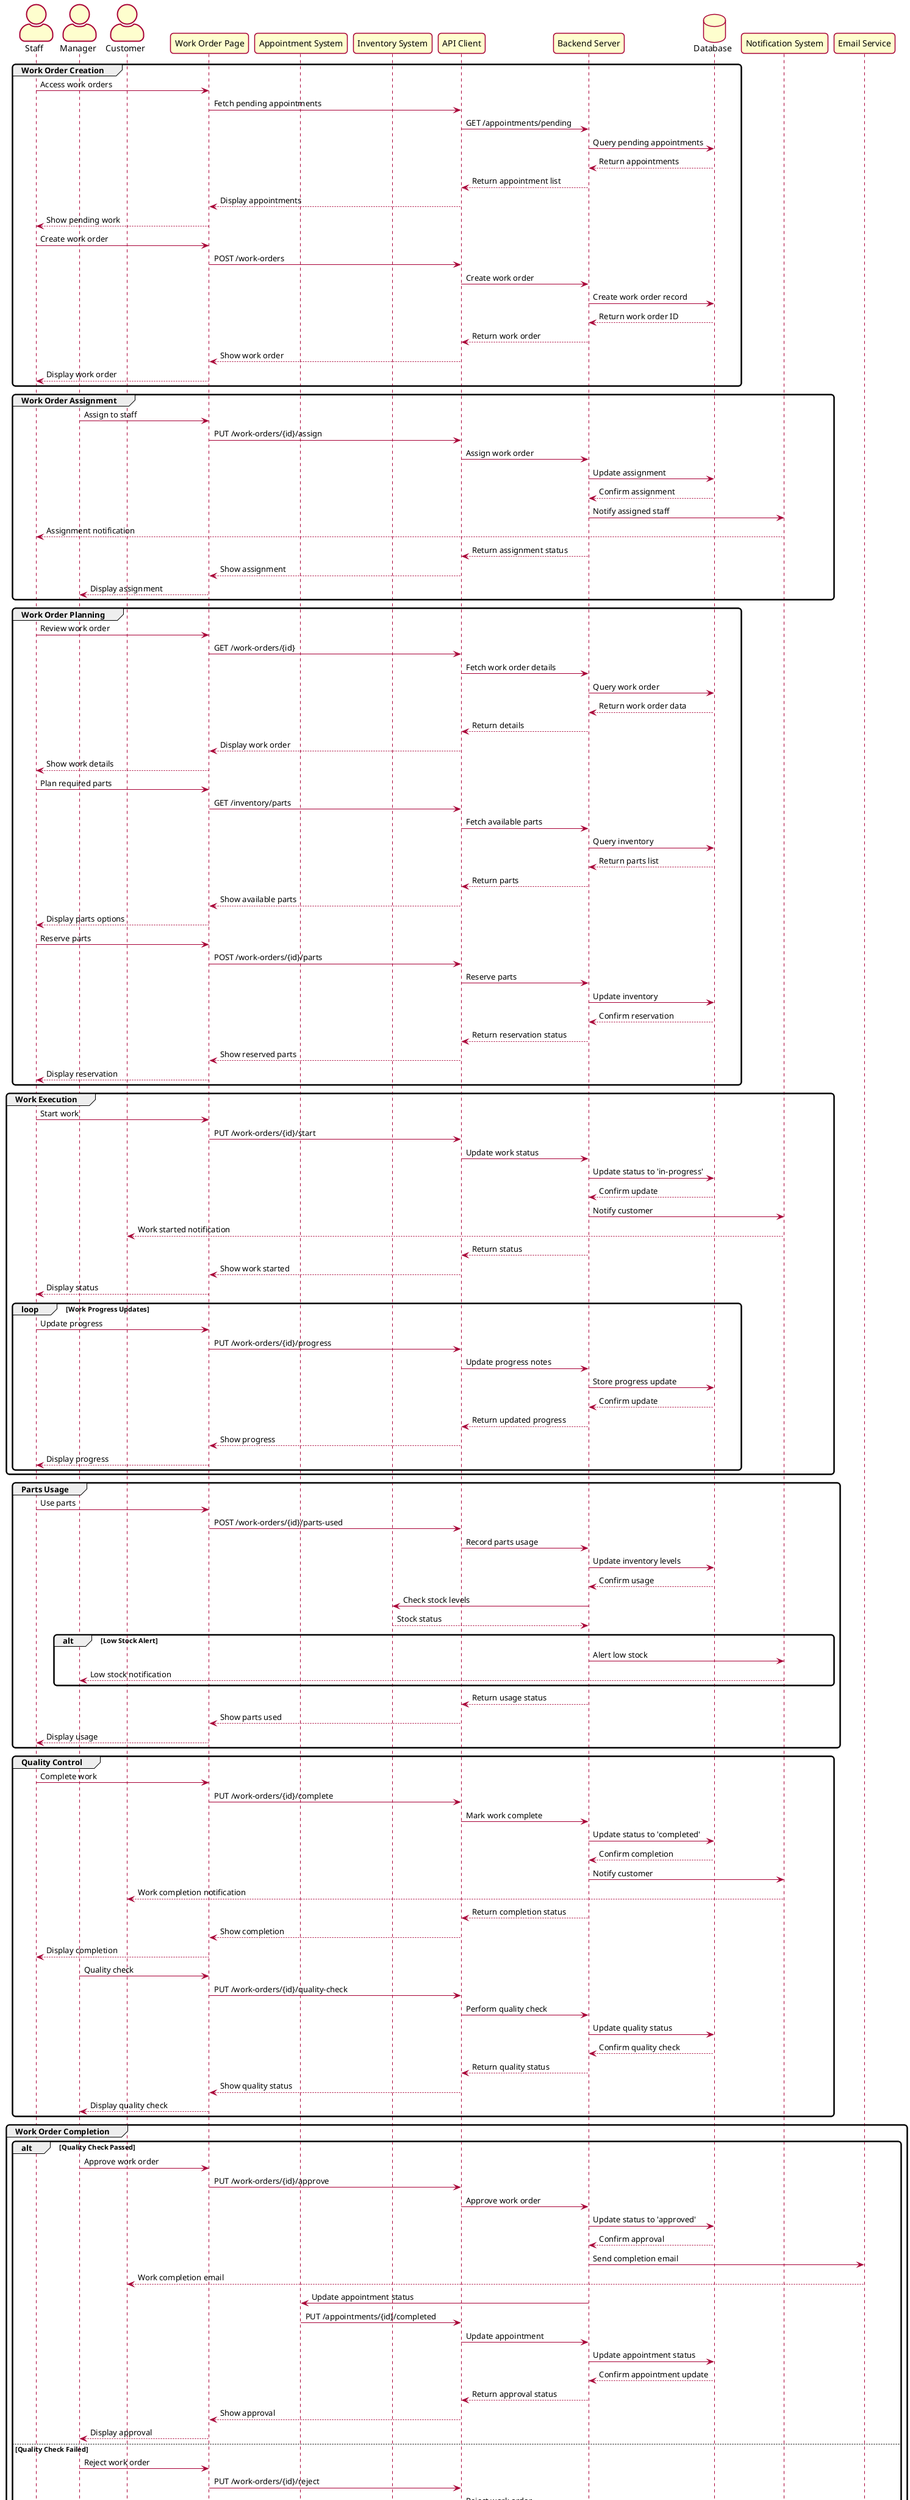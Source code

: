 @startuml Work Order Management Flow
skin rose
skinparam actorStyle awesome
skinparam roundcorner 10
skinparam shadowing false

actor "Staff" as Staff
actor "Manager" as Manager
actor "Customer" as Customer
participant "Work Order Page" as WorkOrderPage
participant "Appointment System" as AppointmentSystem
participant "Inventory System" as InventorySystem
participant "API Client" as API
participant "Backend Server" as Server
database "Database" as DB
participant "Notification System" as NotificationSystem
participant "Email Service" as EmailService

' === Work Order Creation ===
group Work Order Creation
    Staff -> WorkOrderPage: Access work orders
    WorkOrderPage -> API: Fetch pending appointments
    API -> Server: GET /appointments/pending
    Server -> DB: Query pending appointments
    DB --> Server: Return appointments
    Server --> API: Return appointment list
    API --> WorkOrderPage: Display appointments
    WorkOrderPage --> Staff: Show pending work
    
    Staff -> WorkOrderPage: Create work order
    WorkOrderPage -> API: POST /work-orders
    API -> Server: Create work order
    Server -> DB: Create work order record
    DB --> Server: Return work order ID
    Server --> API: Return work order
    API --> WorkOrderPage: Show work order
    WorkOrderPage --> Staff: Display work order
end

' === Work Order Assignment ===
group Work Order Assignment
    Manager -> WorkOrderPage: Assign to staff
    WorkOrderPage -> API: PUT /work-orders/{id}/assign
    API -> Server: Assign work order
    Server -> DB: Update assignment
    DB --> Server: Confirm assignment
    Server -> NotificationSystem: Notify assigned staff
    NotificationSystem --> Staff: Assignment notification
    Server --> API: Return assignment status
    API --> WorkOrderPage: Show assignment
    WorkOrderPage --> Manager: Display assignment
end

' === Work Order Planning ===
group Work Order Planning
    Staff -> WorkOrderPage: Review work order
    WorkOrderPage -> API: GET /work-orders/{id}
    API -> Server: Fetch work order details
    Server -> DB: Query work order
    DB --> Server: Return work order data
    Server --> API: Return details
    API --> WorkOrderPage: Display work order
    WorkOrderPage --> Staff: Show work details
    
    Staff -> WorkOrderPage: Plan required parts
    WorkOrderPage -> API: GET /inventory/parts
    API -> Server: Fetch available parts
    Server -> DB: Query inventory
    DB --> Server: Return parts list
    Server --> API: Return parts
    API --> WorkOrderPage: Show available parts
    WorkOrderPage --> Staff: Display parts options
    
    Staff -> WorkOrderPage: Reserve parts
    WorkOrderPage -> API: POST /work-orders/{id}/parts
    API -> Server: Reserve parts
    Server -> DB: Update inventory
    DB --> Server: Confirm reservation
    Server --> API: Return reservation status
    API --> WorkOrderPage: Show reserved parts
    WorkOrderPage --> Staff: Display reservation
end

' === Work Execution ===
group Work Execution
    Staff -> WorkOrderPage: Start work
    WorkOrderPage -> API: PUT /work-orders/{id}/start
    API -> Server: Update work status
    Server -> DB: Update status to 'in-progress'
    DB --> Server: Confirm update
    Server -> NotificationSystem: Notify customer
    NotificationSystem --> Customer: Work started notification
    Server --> API: Return status
    API --> WorkOrderPage: Show work started
    WorkOrderPage --> Staff: Display status
    
    loop Work Progress Updates
        Staff -> WorkOrderPage: Update progress
        WorkOrderPage -> API: PUT /work-orders/{id}/progress
        API -> Server: Update progress notes
        Server -> DB: Store progress update
        DB --> Server: Confirm update
        Server --> API: Return updated progress
        API --> WorkOrderPage: Show progress
        WorkOrderPage --> Staff: Display progress
    end
end

' === Parts Usage ===
group Parts Usage
    Staff -> WorkOrderPage: Use parts
    WorkOrderPage -> API: POST /work-orders/{id}/parts-used
    API -> Server: Record parts usage
    Server -> DB: Update inventory levels
    DB --> Server: Confirm usage
    Server -> InventorySystem: Check stock levels
    InventorySystem --> Server: Stock status
    alt Low Stock Alert
        Server -> NotificationSystem: Alert low stock
        NotificationSystem --> Manager: Low stock notification
    end
    Server --> API: Return usage status
    API --> WorkOrderPage: Show parts used
    WorkOrderPage --> Staff: Display usage
end

' === Quality Control ===
group Quality Control
    Staff -> WorkOrderPage: Complete work
    WorkOrderPage -> API: PUT /work-orders/{id}/complete
    API -> Server: Mark work complete
    Server -> DB: Update status to 'completed'
    DB --> Server: Confirm completion
    Server -> NotificationSystem: Notify customer
    NotificationSystem --> Customer: Work completion notification
    Server --> API: Return completion status
    API --> WorkOrderPage: Show completion
    WorkOrderPage --> Staff: Display completion
    
    Manager -> WorkOrderPage: Quality check
    WorkOrderPage -> API: PUT /work-orders/{id}/quality-check
    API -> Server: Perform quality check
    Server -> DB: Update quality status
    DB --> Server: Confirm quality check
    Server --> API: Return quality status
    API --> WorkOrderPage: Show quality status
    WorkOrderPage --> Manager: Display quality check
end

' === Work Order Completion ===
group Work Order Completion
    alt Quality Check Passed
        Manager -> WorkOrderPage: Approve work order
        WorkOrderPage -> API: PUT /work-orders/{id}/approve
        API -> Server: Approve work order
        Server -> DB: Update status to 'approved'
        DB --> Server: Confirm approval
        Server -> EmailService: Send completion email
        EmailService --> Customer: Work completion email
        Server -> AppointmentSystem: Update appointment status
        AppointmentSystem -> API: PUT /appointments/{id}/completed
        API -> Server: Update appointment
        Server -> DB: Update appointment status
        DB --> Server: Confirm appointment update
        Server --> API: Return approval status
        API --> WorkOrderPage: Show approval
        WorkOrderPage --> Manager: Display approval
    else Quality Check Failed
        Manager -> WorkOrderPage: Reject work order
        WorkOrderPage -> API: PUT /work-orders/{id}/reject
        API -> Server: Reject work order
        Server -> DB: Update status to 'rejected'
        DB --> Server: Confirm rejection
        Server -> NotificationSystem: Notify staff
        NotificationSystem --> Staff: Rejection notification
        Server --> API: Return rejection status
        API --> WorkOrderPage: Show rejection
        WorkOrderPage --> Manager: Display rejection
    end
end

' === Work Order Tracking ===
group Work Order Tracking
    Customer -> WorkOrderPage: Check work status
    WorkOrderPage -> API: GET /work-orders/{id}/status
    API -> Server: Fetch work order status
    Server -> DB: Query work order
    DB --> Server: Return status
    Server --> API: Return status
    API --> WorkOrderPage: Show status
    WorkOrderPage --> Customer: Display status
    
    Manager -> WorkOrderPage: View work order reports
    WorkOrderPage -> API: GET /work-orders/reports
    API -> Server: Generate work order analytics
    Server -> DB: Query work order data
    DB --> Server: Return analytics
    Server --> API: Return reports
    API --> WorkOrderPage: Display reports
    WorkOrderPage --> Manager: Show analytics
end

' === Work Order Modifications ===
group Work Order Modifications
    alt Additional Work Required
        Staff -> WorkOrderPage: Add additional work
        WorkOrderPage -> API: POST /work-orders/{id}/additional
        API -> Server: Add additional work
        Server -> DB: Create additional work record
        DB --> Server: Return additional work ID
        Server -> NotificationSystem: Notify customer
        NotificationSystem --> Customer: Additional work notification
        Server --> API: Return additional work
        API --> WorkOrderPage: Show additional work
        WorkOrderPage --> Staff: Display additional work
    end
end

@enduml 